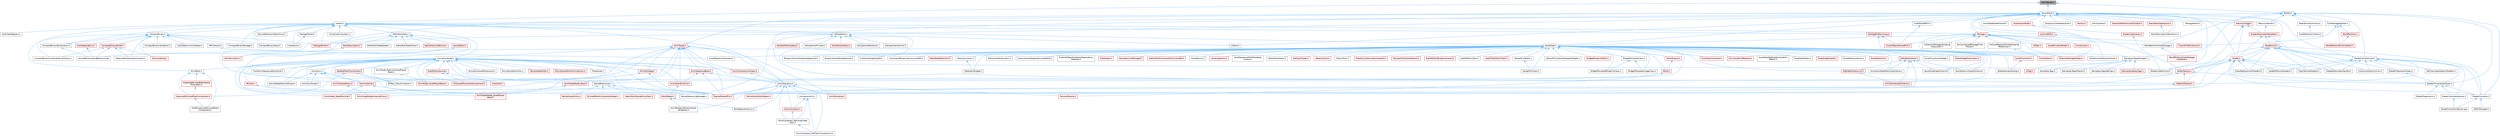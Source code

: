 digraph "HexToBytes.h"
{
 // INTERACTIVE_SVG=YES
 // LATEX_PDF_SIZE
  bgcolor="transparent";
  edge [fontname=Helvetica,fontsize=10,labelfontname=Helvetica,labelfontsize=10];
  node [fontname=Helvetica,fontsize=10,shape=box,height=0.2,width=0.4];
  Node1 [id="Node000001",label="HexToBytes.h",height=0.2,width=0.4,color="gray40", fillcolor="grey60", style="filled", fontcolor="black",tooltip=" "];
  Node1 -> Node2 [id="edge1_Node000001_Node000002",dir="back",color="steelblue1",style="solid",tooltip=" "];
  Node2 [id="Node000002",label="Blake3.h",height=0.2,width=0.4,color="grey40", fillcolor="white", style="filled",URL="$d2/db0/Blake3_8h.html",tooltip=" "];
  Node2 -> Node3 [id="edge2_Node000002_Node000003",dir="back",color="steelblue1",style="solid",tooltip=" "];
  Node3 [id="Node000003",label="CookPackageSplitter.h",height=0.2,width=0.4,color="grey40", fillcolor="white", style="filled",URL="$da/db3/CookPackageSplitter_8h.html",tooltip=" "];
  Node3 -> Node4 [id="edge3_Node000003_Node000004",dir="back",color="steelblue1",style="solid",tooltip=" "];
  Node4 [id="Node000004",label="CookOnTheFlyServer.h",height=0.2,width=0.4,color="red", fillcolor="#FFF0F0", style="filled",URL="$dc/dca/CookOnTheFlyServer_8h.html",tooltip=" "];
  Node3 -> Node6 [id="edge4_Node000003_Node000006",dir="back",color="steelblue1",style="solid",tooltip=" "];
  Node6 [id="Node000006",label="WorldPartition.h",height=0.2,width=0.4,color="red", fillcolor="#FFF0F0", style="filled",URL="$de/d1e/WorldPartition_8h.html",tooltip=" "];
  Node6 -> Node15 [id="edge5_Node000006_Node000015",dir="back",color="steelblue1",style="solid",tooltip=" "];
  Node15 [id="Node000015",label="WorldPartitionRuntimeHash.h",height=0.2,width=0.4,color="red", fillcolor="#FFF0F0", style="filled",URL="$d9/df1/WorldPartitionRuntimeHash_8h.html",tooltip=" "];
  Node3 -> Node15 [id="edge6_Node000003_Node000015",dir="back",color="steelblue1",style="solid",tooltip=" "];
  Node2 -> Node24 [id="edge7_Node000002_Node000024",dir="back",color="steelblue1",style="solid",tooltip=" "];
  Node24 [id="Node000024",label="GameplayTagsManager.h",height=0.2,width=0.4,color="grey40", fillcolor="white", style="filled",URL="$d5/dc9/GameplayTagsManager_8h.html",tooltip=" "];
  Node24 -> Node25 [id="edge8_Node000024_Node000025",dir="back",color="steelblue1",style="solid",tooltip=" "];
  Node25 [id="Node000025",label="GameplayTags.h",height=0.2,width=0.4,color="grey40", fillcolor="white", style="filled",URL="$d0/d9b/GameplayTags_8h.html",tooltip=" "];
  Node24 -> Node26 [id="edge9_Node000024_Node000026",dir="back",color="steelblue1",style="solid",tooltip=" "];
  Node26 [id="Node000026",label="GameplayTagsModule.h",height=0.2,width=0.4,color="grey40", fillcolor="white", style="filled",URL="$dc/d65/GameplayTagsModule_8h.html",tooltip=" "];
  Node24 -> Node27 [id="edge10_Node000024_Node000027",dir="back",color="steelblue1",style="solid",tooltip=" "];
  Node27 [id="Node000027",label="GameplayTagsSettings.h",height=0.2,width=0.4,color="grey40", fillcolor="white", style="filled",URL="$d0/dec/GameplayTagsSettings_8h.html",tooltip=" "];
  Node24 -> Node28 [id="edge11_Node000024_Node000028",dir="back",color="steelblue1",style="solid",tooltip=" "];
  Node28 [id="Node000028",label="NativeGameplayTags.h",height=0.2,width=0.4,color="red", fillcolor="#FFF0F0", style="filled",URL="$da/d7f/NativeGameplayTags_8h.html",tooltip=" "];
  Node24 -> Node92 [id="edge12_Node000024_Node000092",dir="back",color="steelblue1",style="solid",tooltip=" "];
  Node92 [id="Node000092",label="UITag.h",height=0.2,width=0.4,color="red", fillcolor="#FFF0F0", style="filled",URL="$d4/da5/UITag_8h.html",tooltip=" "];
  Node2 -> Node96 [id="edge13_Node000002_Node000096",dir="back",color="steelblue1",style="solid",tooltip=" "];
  Node96 [id="Node000096",label="IoHash.h",height=0.2,width=0.4,color="grey40", fillcolor="white", style="filled",URL="$d0/d97/IoHash_8h.html",tooltip=" "];
  Node96 -> Node97 [id="edge14_Node000096_Node000097",dir="back",color="steelblue1",style="solid",tooltip=" "];
  Node97 [id="Node000097",label="AnimBank.h",height=0.2,width=0.4,color="grey40", fillcolor="white", style="filled",URL="$d6/dc9/AnimBank_8h.html",tooltip=" "];
  Node97 -> Node98 [id="edge15_Node000097_Node000098",dir="back",color="steelblue1",style="solid",tooltip=" "];
  Node98 [id="Node000098",label="HLODInstancedSkinnedMesh\lComponent.h",height=0.2,width=0.4,color="grey40", fillcolor="white", style="filled",URL="$d5/d06/HLODInstancedSkinnedMeshComponent_8h.html",tooltip=" "];
  Node97 -> Node99 [id="edge16_Node000097_Node000099",dir="back",color="steelblue1",style="solid",tooltip=" "];
  Node99 [id="Node000099",label="InstancedSkinnedMeshComponent.h",height=0.2,width=0.4,color="red", fillcolor="#FFF0F0", style="filled",URL="$d7/da7/InstancedSkinnedMeshComponent_8h.html",tooltip=" "];
  Node99 -> Node98 [id="edge17_Node000099_Node000098",dir="back",color="steelblue1",style="solid",tooltip=" "];
  Node97 -> Node101 [id="edge18_Node000097_Node000101",dir="back",color="steelblue1",style="solid",tooltip=" "];
  Node101 [id="Node000101",label="InstancedSkinnedMeshScene\lProxyDesc.h",height=0.2,width=0.4,color="red", fillcolor="#FFF0F0", style="filled",URL="$d7/d6c/InstancedSkinnedMeshSceneProxyDesc_8h.html",tooltip=" "];
  Node101 -> Node99 [id="edge19_Node000101_Node000099",dir="back",color="steelblue1",style="solid",tooltip=" "];
  Node96 -> Node102 [id="edge20_Node000096_Node000102",dir="back",color="steelblue1",style="solid",tooltip=" "];
  Node102 [id="Node000102",label="AnimSequence.h",height=0.2,width=0.4,color="grey40", fillcolor="white", style="filled",URL="$d0/d8a/AnimSequence_8h.html",tooltip=" "];
  Node102 -> Node103 [id="edge21_Node000102_Node000103",dir="back",color="steelblue1",style="solid",tooltip=" "];
  Node103 [id="Node000103",label="AnimBlueprintPostCompile\lValidation.h",height=0.2,width=0.4,color="grey40", fillcolor="white", style="filled",URL="$de/d1b/AnimBlueprintPostCompileValidation_8h.html",tooltip=" "];
  Node102 -> Node104 [id="edge22_Node000102_Node000104",dir="back",color="steelblue1",style="solid",tooltip=" "];
  Node104 [id="Node000104",label="AnimCompress.h",height=0.2,width=0.4,color="red", fillcolor="#FFF0F0", style="filled",URL="$dd/d6d/AnimCompress_8h.html",tooltip=" "];
  Node104 -> Node108 [id="edge23_Node000104_Node000108",dir="back",color="steelblue1",style="solid",tooltip=" "];
  Node108 [id="Node000108",label="AnimCompress_RemoveLinear\lKeys.h",height=0.2,width=0.4,color="grey40", fillcolor="white", style="filled",URL="$d1/d0a/AnimCompress__RemoveLinearKeys_8h.html",tooltip=" "];
  Node108 -> Node109 [id="edge24_Node000108_Node000109",dir="back",color="steelblue1",style="solid",tooltip=" "];
  Node109 [id="Node000109",label="AnimCompress_PerTrackCompression.h",height=0.2,width=0.4,color="grey40", fillcolor="white", style="filled",URL="$d1/d22/AnimCompress__PerTrackCompression_8h.html",tooltip=" "];
  Node102 -> Node109 [id="edge25_Node000102_Node000109",dir="back",color="steelblue1",style="solid",tooltip=" "];
  Node102 -> Node108 [id="edge26_Node000102_Node000108",dir="back",color="steelblue1",style="solid",tooltip=" "];
  Node102 -> Node112 [id="edge27_Node000102_Node000112",dir="back",color="steelblue1",style="solid",tooltip=" "];
  Node112 [id="Node000112",label="AnimEncoding.h",height=0.2,width=0.4,color="red", fillcolor="#FFF0F0", style="filled",URL="$d9/dfd/AnimEncoding_8h.html",tooltip=" "];
  Node102 -> Node118 [id="edge28_Node000102_Node000118",dir="back",color="steelblue1",style="solid",tooltip=" "];
  Node118 [id="Node000118",label="AnimationUtils.h",height=0.2,width=0.4,color="grey40", fillcolor="white", style="filled",URL="$d6/db6/AnimationUtils_8h.html",tooltip=" "];
  Node118 -> Node104 [id="edge29_Node000118_Node000104",dir="back",color="steelblue1",style="solid",tooltip=" "];
  Node118 -> Node109 [id="edge30_Node000118_Node000109",dir="back",color="steelblue1",style="solid",tooltip=" "];
  Node118 -> Node108 [id="edge31_Node000118_Node000108",dir="back",color="steelblue1",style="solid",tooltip=" "];
  Node102 -> Node119 [id="edge32_Node000102_Node000119",dir="back",color="steelblue1",style="solid",tooltip=" "];
  Node119 [id="Node000119",label="BlendSpaceAnalysis.h",height=0.2,width=0.4,color="grey40", fillcolor="white", style="filled",URL="$d7/daf/BlendSpaceAnalysis_8h.html",tooltip=" "];
  Node102 -> Node120 [id="edge33_Node000102_Node000120",dir="back",color="steelblue1",style="solid",tooltip=" "];
  Node120 [id="Node000120",label="EngineSharedPCH.h",height=0.2,width=0.4,color="red", fillcolor="#FFF0F0", style="filled",URL="$dc/dbb/EngineSharedPCH_8h.html",tooltip=" "];
  Node102 -> Node122 [id="edge34_Node000102_Node000122",dir="back",color="steelblue1",style="solid",tooltip=" "];
  Node122 [id="Node000122",label="MovieSceneToolHelpers.h",height=0.2,width=0.4,color="red", fillcolor="#FFF0F0", style="filled",URL="$d4/d0e/MovieSceneToolHelpers_8h.html",tooltip=" "];
  Node102 -> Node127 [id="edge35_Node000102_Node000127",dir="back",color="steelblue1",style="solid",tooltip=" "];
  Node127 [id="Node000127",label="PersonaModule.h",height=0.2,width=0.4,color="red", fillcolor="#FFF0F0", style="filled",URL="$de/d74/PersonaModule_8h.html",tooltip=" "];
  Node96 -> Node129 [id="edge36_Node000096_Node000129",dir="back",color="steelblue1",style="solid",tooltip=" "];
  Node129 [id="Node000129",label="AnimationAsset.h",height=0.2,width=0.4,color="grey40", fillcolor="white", style="filled",URL="$d4/df8/AnimationAsset_8h.html",tooltip=" "];
  Node129 -> Node130 [id="edge37_Node000129_Node000130",dir="back",color="steelblue1",style="solid",tooltip=" "];
  Node130 [id="Node000130",label="ActiveStateMachineScope.h",height=0.2,width=0.4,color="grey40", fillcolor="white", style="filled",URL="$db/d6d/ActiveStateMachineScope_8h.html",tooltip=" "];
  Node129 -> Node97 [id="edge38_Node000129_Node000097",dir="back",color="steelblue1",style="solid",tooltip=" "];
  Node129 -> Node131 [id="edge39_Node000129_Node000131",dir="back",color="steelblue1",style="solid",tooltip=" "];
  Node131 [id="Node000131",label="AnimCompressionTypes.h",height=0.2,width=0.4,color="red", fillcolor="#FFF0F0", style="filled",URL="$d1/d3b/AnimCompressionTypes_8h.html",tooltip=" "];
  Node131 -> Node102 [id="edge40_Node000131_Node000102",dir="back",color="steelblue1",style="solid",tooltip=" "];
  Node129 -> Node138 [id="edge41_Node000129_Node000138",dir="back",color="steelblue1",style="solid",tooltip=" "];
  Node138 [id="Node000138",label="AnimGraphNode_AssetPlayer\lBase.h",height=0.2,width=0.4,color="red", fillcolor="#FFF0F0", style="filled",URL="$d1/d4f/AnimGraphNode__AssetPlayerBase_8h.html",tooltip=" "];
  Node129 -> Node150 [id="edge42_Node000129_Node000150",dir="back",color="steelblue1",style="solid",tooltip=" "];
  Node150 [id="Node000150",label="AnimGraphNode_Base.h",height=0.2,width=0.4,color="red", fillcolor="#FFF0F0", style="filled",URL="$d0/dfb/AnimGraphNode__Base_8h.html",tooltip=" "];
  Node150 -> Node138 [id="edge43_Node000150_Node000138",dir="back",color="steelblue1",style="solid",tooltip=" "];
  Node129 -> Node230 [id="edge44_Node000129_Node000230",dir="back",color="steelblue1",style="solid",tooltip=" "];
  Node230 [id="Node000230",label="AnimInstance.h",height=0.2,width=0.4,color="red", fillcolor="#FFF0F0", style="filled",URL="$df/da0/AnimInstance_8h.html",tooltip=" "];
  Node230 -> Node236 [id="edge45_Node000230_Node000236",dir="back",color="steelblue1",style="solid",tooltip=" "];
  Node236 [id="Node000236",label="AnimNode_StateMachine.h",height=0.2,width=0.4,color="red", fillcolor="#FFF0F0", style="filled",URL="$df/d8f/AnimNode__StateMachine_8h.html",tooltip=" "];
  Node230 -> Node120 [id="edge46_Node000230_Node000120",dir="back",color="steelblue1",style="solid",tooltip=" "];
  Node129 -> Node295 [id="edge47_Node000129_Node000295",dir="back",color="steelblue1",style="solid",tooltip=" "];
  Node295 [id="Node000295",label="AnimInstanceProxy.h",height=0.2,width=0.4,color="red", fillcolor="#FFF0F0", style="filled",URL="$d6/d6e/AnimInstanceProxy_8h.html",tooltip=" "];
  Node295 -> Node297 [id="edge48_Node000295_Node000297",dir="back",color="steelblue1",style="solid",tooltip=" "];
  Node297 [id="Node000297",label="AnimSingleNodeInstanceProxy.h",height=0.2,width=0.4,color="red", fillcolor="#FFF0F0", style="filled",URL="$dc/de5/AnimSingleNodeInstanceProxy_8h.html",tooltip=" "];
  Node129 -> Node298 [id="edge49_Node000129_Node000298",dir="back",color="steelblue1",style="solid",tooltip=" "];
  Node298 [id="Node000298",label="AnimMontage.h",height=0.2,width=0.4,color="red", fillcolor="#FFF0F0", style="filled",URL="$d2/da0/AnimMontage_8h.html",tooltip=" "];
  Node298 -> Node300 [id="edge50_Node000298_Node000300",dir="back",color="steelblue1",style="solid",tooltip=" "];
  Node300 [id="Node000300",label="CharacterMovementComponent.h",height=0.2,width=0.4,color="red", fillcolor="#FFF0F0", style="filled",URL="$d8/d84/CharacterMovementComponent_8h.html",tooltip=" "];
  Node298 -> Node120 [id="edge51_Node000298_Node000120",dir="back",color="steelblue1",style="solid",tooltip=" "];
  Node129 -> Node304 [id="edge52_Node000129_Node000304",dir="back",color="steelblue1",style="solid",tooltip=" "];
  Node304 [id="Node000304",label="AnimNode_AssetPlayerBase.h",height=0.2,width=0.4,color="red", fillcolor="#FFF0F0", style="filled",URL="$db/d4a/AnimNode__AssetPlayerBase_8h.html",tooltip=" "];
  Node129 -> Node306 [id="edge53_Node000129_Node000306",dir="back",color="steelblue1",style="solid",tooltip=" "];
  Node306 [id="Node000306",label="AnimNode_RelevantAssetPlayer\lBase.h",height=0.2,width=0.4,color="grey40", fillcolor="white", style="filled",URL="$d5/d02/AnimNode__RelevantAssetPlayerBase_8h.html",tooltip=" "];
  Node306 -> Node304 [id="edge54_Node000306_Node000304",dir="back",color="steelblue1",style="solid",tooltip=" "];
  Node129 -> Node236 [id="edge55_Node000129_Node000236",dir="back",color="steelblue1",style="solid",tooltip=" "];
  Node129 -> Node102 [id="edge56_Node000129_Node000102",dir="back",color="steelblue1",style="solid",tooltip=" "];
  Node129 -> Node307 [id="edge57_Node000129_Node000307",dir="back",color="steelblue1",style="solid",tooltip=" "];
  Node307 [id="Node000307",label="AnimSequenceBase.h",height=0.2,width=0.4,color="red", fillcolor="#FFF0F0", style="filled",URL="$db/d58/AnimSequenceBase_8h.html",tooltip=" "];
  Node307 -> Node102 [id="edge58_Node000307_Node000102",dir="back",color="steelblue1",style="solid",tooltip=" "];
  Node307 -> Node312 [id="edge59_Node000307_Node000312",dir="back",color="steelblue1",style="solid",tooltip=" "];
  Node312 [id="Node000312",label="AnimationRuntime.h",height=0.2,width=0.4,color="red", fillcolor="#FFF0F0", style="filled",URL="$da/d93/AnimationRuntime_8h.html",tooltip=" "];
  Node312 -> Node320 [id="edge60_Node000312_Node000320",dir="back",color="steelblue1",style="solid",tooltip=" "];
  Node320 [id="Node000320",label="BlendSpace.h",height=0.2,width=0.4,color="red", fillcolor="#FFF0F0", style="filled",URL="$d7/d9b/BlendSpace_8h.html",tooltip=" "];
  Node320 -> Node103 [id="edge61_Node000320_Node000103",dir="back",color="steelblue1",style="solid",tooltip=" "];
  Node320 -> Node119 [id="edge62_Node000320_Node000119",dir="back",color="steelblue1",style="solid",tooltip=" "];
  Node307 -> Node120 [id="edge63_Node000307_Node000120",dir="back",color="steelblue1",style="solid",tooltip=" "];
  Node129 -> Node297 [id="edge64_Node000129_Node000297",dir="back",color="steelblue1",style="solid",tooltip=" "];
  Node129 -> Node334 [id="edge65_Node000129_Node000334",dir="back",color="steelblue1",style="solid",tooltip=" "];
  Node334 [id="Node000334",label="AnimSync.h",height=0.2,width=0.4,color="grey40", fillcolor="white", style="filled",URL="$db/d18/AnimSync_8h.html",tooltip=" "];
  Node334 -> Node130 [id="edge66_Node000334_Node000130",dir="back",color="steelblue1",style="solid",tooltip=" "];
  Node334 -> Node230 [id="edge67_Node000334_Node000230",dir="back",color="steelblue1",style="solid",tooltip=" "];
  Node334 -> Node295 [id="edge68_Node000334_Node000295",dir="back",color="steelblue1",style="solid",tooltip=" "];
  Node334 -> Node304 [id="edge69_Node000334_Node000304",dir="back",color="steelblue1",style="solid",tooltip=" "];
  Node334 -> Node335 [id="edge70_Node000334_Node000335",dir="back",color="steelblue1",style="solid",tooltip=" "];
  Node335 [id="Node000335",label="AnimSyncScope.h",height=0.2,width=0.4,color="grey40", fillcolor="white", style="filled",URL="$dc/d23/AnimSyncScope_8h.html",tooltip=" "];
  Node129 -> Node335 [id="edge71_Node000129_Node000335",dir="back",color="steelblue1",style="solid",tooltip=" "];
  Node129 -> Node336 [id="edge72_Node000129_Node000336",dir="back",color="steelblue1",style="solid",tooltip=" "];
  Node336 [id="Node000336",label="AnimationAssetExtensions.h",height=0.2,width=0.4,color="grey40", fillcolor="white", style="filled",URL="$d4/d37/AnimationAssetExtensions_8h.html",tooltip=" "];
  Node129 -> Node337 [id="edge73_Node000129_Node000337",dir="back",color="steelblue1",style="solid",tooltip=" "];
  Node337 [id="Node000337",label="AnimationEditorUtils.h",height=0.2,width=0.4,color="grey40", fillcolor="white", style="filled",URL="$df/d23/AnimationEditorUtils_8h.html",tooltip=" "];
  Node129 -> Node312 [id="edge74_Node000129_Node000312",dir="back",color="steelblue1",style="solid",tooltip=" "];
  Node129 -> Node338 [id="edge75_Node000129_Node000338",dir="back",color="steelblue1",style="solid",tooltip=" "];
  Node338 [id="Node000338",label="AttributeIdentifier.h",height=0.2,width=0.4,color="red", fillcolor="#FFF0F0", style="filled",URL="$df/daa/AttributeIdentifier_8h.html",tooltip=" "];
  Node129 -> Node348 [id="edge76_Node000129_Node000348",dir="back",color="steelblue1",style="solid",tooltip=" "];
  Node348 [id="Node000348",label="BTTask_PlayAnimation.h",height=0.2,width=0.4,color="grey40", fillcolor="white", style="filled",URL="$db/d8d/BTTask__PlayAnimation_8h.html",tooltip=" "];
  Node129 -> Node320 [id="edge77_Node000129_Node000320",dir="back",color="steelblue1",style="solid",tooltip=" "];
  Node129 -> Node349 [id="edge78_Node000129_Node000349",dir="back",color="steelblue1",style="solid",tooltip=" "];
  Node349 [id="Node000349",label="Character.h",height=0.2,width=0.4,color="red", fillcolor="#FFF0F0", style="filled",URL="$db/dc7/Character_8h.html",tooltip=" "];
  Node129 -> Node300 [id="edge79_Node000129_Node000300",dir="back",color="steelblue1",style="solid",tooltip=" "];
  Node129 -> Node120 [id="edge80_Node000129_Node000120",dir="back",color="steelblue1",style="solid",tooltip=" "];
  Node129 -> Node352 [id="edge81_Node000129_Node000352",dir="back",color="steelblue1",style="solid",tooltip=" "];
  Node352 [id="Node000352",label="MovieSceneStitchAnimSection.h",height=0.2,width=0.4,color="red", fillcolor="#FFF0F0", style="filled",URL="$de/d74/MovieSceneStitchAnimSection_8h.html",tooltip=" "];
  Node129 -> Node346 [id="edge82_Node000129_Node000346",dir="back",color="steelblue1",style="solid",tooltip=" "];
  Node346 [id="Node000346",label="PoseAsset.h",height=0.2,width=0.4,color="grey40", fillcolor="white", style="filled",URL="$d9/dba/PoseAsset_8h.html",tooltip=" "];
  Node129 -> Node355 [id="edge83_Node000129_Node000355",dir="back",color="steelblue1",style="solid",tooltip=" "];
  Node355 [id="Node000355",label="PushAnimSequenceKeyframe.h",height=0.2,width=0.4,color="grey40", fillcolor="white", style="filled",URL="$d9/d18/PushAnimSequenceKeyframe_8h.html",tooltip=" "];
  Node129 -> Node356 [id="edge84_Node000129_Node000356",dir="back",color="steelblue1",style="solid",tooltip=" "];
  Node356 [id="Node000356",label="RootMotionSource.h",height=0.2,width=0.4,color="red", fillcolor="#FFF0F0", style="filled",URL="$d2/dd0/RootMotionSource_8h.html",tooltip=" "];
  Node356 -> Node349 [id="edge85_Node000356_Node000349",dir="back",color="steelblue1",style="solid",tooltip=" "];
  Node356 -> Node300 [id="edge86_Node000356_Node000300",dir="back",color="steelblue1",style="solid",tooltip=" "];
  Node129 -> Node358 [id="edge87_Node000129_Node000358",dir="back",color="steelblue1",style="solid",tooltip=" "];
  Node358 [id="Node000358",label="SkeletalMeshComponent.h",height=0.2,width=0.4,color="red", fillcolor="#FFF0F0", style="filled",URL="$d8/db5/SkeletalMeshComponent_8h.html",tooltip=" "];
  Node358 -> Node348 [id="edge88_Node000358_Node000348",dir="back",color="steelblue1",style="solid",tooltip=" "];
  Node358 -> Node120 [id="edge89_Node000358_Node000120",dir="back",color="steelblue1",style="solid",tooltip=" "];
  Node358 -> Node99 [id="edge90_Node000358_Node000099",dir="back",color="steelblue1",style="solid",tooltip=" "];
  Node96 -> Node378 [id="edge91_Node000096_Node000378",dir="back",color="steelblue1",style="solid",tooltip=" "];
  Node378 [id="Node000378",label="AssetData.h",height=0.2,width=0.4,color="grey40", fillcolor="white", style="filled",URL="$d9/d19/AssetData_8h.html",tooltip=" "];
  Node378 -> Node379 [id="edge92_Node000378_Node000379",dir="back",color="steelblue1",style="solid",tooltip=" "];
  Node379 [id="Node000379",label="ActorDescContainer.h",height=0.2,width=0.4,color="red", fillcolor="#FFF0F0", style="filled",URL="$de/df0/ActorDescContainer_8h.html",tooltip=" "];
  Node378 -> Node385 [id="edge93_Node000378_Node000385",dir="back",color="steelblue1",style="solid",tooltip=" "];
  Node385 [id="Node000385",label="AnimAssetFindReplace.h",height=0.2,width=0.4,color="red", fillcolor="#FFF0F0", style="filled",URL="$d2/d3f/AnimAssetFindReplace_8h.html",tooltip=" "];
  Node378 -> Node389 [id="edge94_Node000378_Node000389",dir="back",color="steelblue1",style="solid",tooltip=" "];
  Node389 [id="Node000389",label="AnimationGraphSchema.h",height=0.2,width=0.4,color="red", fillcolor="#FFF0F0", style="filled",URL="$dc/d75/AnimationGraphSchema_8h.html",tooltip=" "];
  Node378 -> Node392 [id="edge95_Node000378_Node000392",dir="back",color="steelblue1",style="solid",tooltip=" "];
  Node392 [id="Node000392",label="AnimationStateMachineSchema.h",height=0.2,width=0.4,color="grey40", fillcolor="white", style="filled",URL="$d7/d8c/AnimationStateMachineSchema_8h.html",tooltip=" "];
  Node378 -> Node393 [id="edge96_Node000378_Node000393",dir="back",color="steelblue1",style="solid",tooltip=" "];
  Node393 [id="Node000393",label="AssetDataTagMapSerialization\lDetails.h",height=0.2,width=0.4,color="grey40", fillcolor="white", style="filled",URL="$d5/d67/AssetDataTagMapSerializationDetails_8h.html",tooltip=" "];
  Node378 -> Node394 [id="edge97_Node000378_Node000394",dir="back",color="steelblue1",style="solid",tooltip=" "];
  Node394 [id="Node000394",label="AssetDataToken.h",height=0.2,width=0.4,color="grey40", fillcolor="white", style="filled",URL="$d2/da5/AssetDataToken_8h.html",tooltip=" "];
  Node378 -> Node395 [id="edge98_Node000378_Node000395",dir="back",color="steelblue1",style="solid",tooltip=" "];
  Node395 [id="Node000395",label="AssetDragDropOp.h",height=0.2,width=0.4,color="red", fillcolor="#FFF0F0", style="filled",URL="$df/dda/AssetDragDropOp_8h.html",tooltip=" "];
  Node378 -> Node397 [id="edge99_Node000378_Node000397",dir="back",color="steelblue1",style="solid",tooltip=" "];
  Node397 [id="Node000397",label="AssetReferenceFixer.h",height=0.2,width=0.4,color="grey40", fillcolor="white", style="filled",URL="$dd/da4/AssetReferenceFixer_8h.html",tooltip=" "];
  Node378 -> Node398 [id="edge100_Node000378_Node000398",dir="back",color="steelblue1",style="solid",tooltip=" "];
  Node398 [id="Node000398",label="AssetRegistryGenerator.h",height=0.2,width=0.4,color="grey40", fillcolor="white", style="filled",URL="$df/dd1/AssetRegistryGenerator_8h.html",tooltip=" "];
  Node378 -> Node399 [id="edge101_Node000378_Node000399",dir="back",color="steelblue1",style="solid",tooltip=" "];
  Node399 [id="Node000399",label="AssetSelection.h",height=0.2,width=0.4,color="red", fillcolor="#FFF0F0", style="filled",URL="$d2/d2c/AssetSelection_8h.html",tooltip=" "];
  Node378 -> Node406 [id="edge102_Node000378_Node000406",dir="back",color="steelblue1",style="solid",tooltip=" "];
  Node406 [id="Node000406",label="AssetSourceFilenameCache.h",height=0.2,width=0.4,color="grey40", fillcolor="white", style="filled",URL="$dd/d16/AssetSourceFilenameCache_8h.html",tooltip=" "];
  Node378 -> Node407 [id="edge103_Node000378_Node000407",dir="back",color="steelblue1",style="solid",tooltip=" "];
  Node407 [id="Node000407",label="AssetThumbnail.h",height=0.2,width=0.4,color="red", fillcolor="#FFF0F0", style="filled",URL="$d7/d61/AssetThumbnail_8h.html",tooltip=" "];
  Node407 -> Node416 [id="edge104_Node000407_Node000416",dir="back",color="steelblue1",style="solid",tooltip=" "];
  Node416 [id="Node000416",label="SDeleteAssetsDialog.h",height=0.2,width=0.4,color="grey40", fillcolor="white", style="filled",URL="$d7/d0d/SDeleteAssetsDialog_8h.html",tooltip=" "];
  Node378 -> Node417 [id="edge105_Node000378_Node000417",dir="back",color="steelblue1",style="solid",tooltip=" "];
  Node417 [id="Node000417",label="AssetThumbnailWidget.h",height=0.2,width=0.4,color="grey40", fillcolor="white", style="filled",URL="$d8/d2a/AssetThumbnailWidget_8h.html",tooltip=" "];
  Node378 -> Node418 [id="edge106_Node000378_Node000418",dir="back",color="steelblue1",style="solid",tooltip=" "];
  Node418 [id="Node000418",label="AudioWidgetSubsystem.h",height=0.2,width=0.4,color="red", fillcolor="#FFF0F0", style="filled",URL="$de/d1b/AudioWidgetSubsystem_8h.html",tooltip=" "];
  Node378 -> Node420 [id="edge107_Node000378_Node000420",dir="back",color="steelblue1",style="solid",tooltip=" "];
  Node420 [id="Node000420",label="BlueprintActionDatabaseRegistrar.h",height=0.2,width=0.4,color="grey40", fillcolor="white", style="filled",URL="$d5/d5d/BlueprintActionDatabaseRegistrar_8h.html",tooltip=" "];
  Node378 -> Node421 [id="edge108_Node000378_Node000421",dir="back",color="steelblue1",style="solid",tooltip=" "];
  Node421 [id="Node000421",label="BlueprintAssetNodeSpawner.h",height=0.2,width=0.4,color="grey40", fillcolor="white", style="filled",URL="$d2/d56/BlueprintAssetNodeSpawner_8h.html",tooltip=" "];
  Node378 -> Node422 [id="edge109_Node000378_Node000422",dir="back",color="steelblue1",style="solid",tooltip=" "];
  Node422 [id="Node000422",label="CollectionDragDropOp.h",height=0.2,width=0.4,color="grey40", fillcolor="white", style="filled",URL="$d6/d23/CollectionDragDropOp_8h.html",tooltip=" "];
  Node378 -> Node423 [id="edge110_Node000378_Node000423",dir="back",color="steelblue1",style="solid",tooltip=" "];
  Node423 [id="Node000423",label="CompileAllBlueprintsCommandlet.h",height=0.2,width=0.4,color="grey40", fillcolor="white", style="filled",URL="$d4/d7d/CompileAllBlueprintsCommandlet_8h.html",tooltip=" "];
  Node378 -> Node424 [id="edge111_Node000378_Node000424",dir="back",color="steelblue1",style="solid",tooltip=" "];
  Node424 [id="Node000424",label="DataTableEditorUtils.h",height=0.2,width=0.4,color="red", fillcolor="#FFF0F0", style="filled",URL="$d6/d6f/DataTableEditorUtils_8h.html",tooltip=" "];
  Node378 -> Node426 [id="edge112_Node000378_Node000426",dir="back",color="steelblue1",style="solid",tooltip=" "];
  Node426 [id="Node000426",label="EdGraphSchema.h",height=0.2,width=0.4,color="red", fillcolor="#FFF0F0", style="filled",URL="$d2/dce/EdGraphSchema_8h.html",tooltip=" "];
  Node426 -> Node389 [id="edge113_Node000426_Node000389",dir="back",color="steelblue1",style="solid",tooltip=" "];
  Node426 -> Node392 [id="edge114_Node000426_Node000392",dir="back",color="steelblue1",style="solid",tooltip=" "];
  Node426 -> Node579 [id="edge115_Node000426_Node000579",dir="back",color="steelblue1",style="solid",tooltip=" "];
  Node579 [id="Node000579",label="EdGraphSchema_K2.h",height=0.2,width=0.4,color="red", fillcolor="#FFF0F0", style="filled",URL="$d0/dcf/EdGraphSchema__K2_8h.html",tooltip=" "];
  Node579 -> Node389 [id="edge116_Node000579_Node000389",dir="back",color="steelblue1",style="solid",tooltip=" "];
  Node426 -> Node120 [id="edge117_Node000426_Node000120",dir="back",color="steelblue1",style="solid",tooltip=" "];
  Node426 -> Node741 [id="edge118_Node000426_Node000741",dir="back",color="steelblue1",style="solid",tooltip=" "];
  Node741 [id="Node000741",label="SoundCueGraphSchema.h",height=0.2,width=0.4,color="grey40", fillcolor="white", style="filled",URL="$d7/d4a/SoundCueGraphSchema_8h.html",tooltip=" "];
  Node426 -> Node453 [id="edge119_Node000426_Node000453",dir="back",color="steelblue1",style="solid",tooltip=" "];
  Node453 [id="Node000453",label="SoundSubmixGraphSchema.h",height=0.2,width=0.4,color="grey40", fillcolor="white", style="filled",URL="$dc/ddf/SoundSubmixGraphSchema_8h.html",tooltip=" "];
  Node378 -> Node579 [id="edge120_Node000378_Node000579",dir="back",color="steelblue1",style="solid",tooltip=" "];
  Node378 -> Node742 [id="edge121_Node000378_Node000742",dir="back",color="steelblue1",style="solid",tooltip=" "];
  Node742 [id="Node000742",label="Editor.h",height=0.2,width=0.4,color="red", fillcolor="#FFF0F0", style="filled",URL="$de/d6e/Editor_8h.html",tooltip=" "];
  Node742 -> Node150 [id="edge122_Node000742_Node000150",dir="back",color="steelblue1",style="solid",tooltip=" "];
  Node742 -> Node127 [id="edge123_Node000742_Node000127",dir="back",color="steelblue1",style="solid",tooltip=" "];
  Node378 -> Node833 [id="edge124_Node000378_Node000833",dir="back",color="steelblue1",style="solid",tooltip=" "];
  Node833 [id="Node000833",label="EditorAnimUtils.h",height=0.2,width=0.4,color="grey40", fillcolor="white", style="filled",URL="$d1/dd4/EditorAnimUtils_8h.html",tooltip=" "];
  Node833 -> Node776 [id="edge125_Node000833_Node000776",dir="back",color="steelblue1",style="solid",tooltip=" "];
  Node776 [id="Node000776",label="SSkeletonWidget.h",height=0.2,width=0.4,color="grey40", fillcolor="white", style="filled",URL="$dd/da7/SSkeletonWidget_8h.html",tooltip=" "];
  Node378 -> Node834 [id="edge126_Node000378_Node000834",dir="back",color="steelblue1",style="solid",tooltip=" "];
  Node834 [id="Node000834",label="EditorAssetSubsystem.h",height=0.2,width=0.4,color="grey40", fillcolor="white", style="filled",URL="$df/d69/EditorAssetSubsystem_8h.html",tooltip=" "];
  Node378 -> Node835 [id="edge127_Node000378_Node000835",dir="back",color="steelblue1",style="solid",tooltip=" "];
  Node835 [id="Node000835",label="EditorEngine.h",height=0.2,width=0.4,color="red", fillcolor="#FFF0F0", style="filled",URL="$da/d0c/EditorEngine_8h.html",tooltip=" "];
  Node835 -> Node742 [id="edge128_Node000835_Node000742",dir="back",color="steelblue1",style="solid",tooltip=" "];
  Node378 -> Node120 [id="edge129_Node000378_Node000120",dir="back",color="steelblue1",style="solid",tooltip=" "];
  Node378 -> Node838 [id="edge130_Node000378_Node000838",dir="back",color="steelblue1",style="solid",tooltip=" "];
  Node838 [id="Node000838",label="ExternalAssetDependencyGatherer.h",height=0.2,width=0.4,color="grey40", fillcolor="white", style="filled",URL="$da/dbe/ExternalAssetDependencyGatherer_8h.html",tooltip=" "];
  Node378 -> Node839 [id="edge131_Node000378_Node000839",dir="back",color="steelblue1",style="solid",tooltip=" "];
  Node839 [id="Node000839",label="ExternalObjectAndActorDependency\lGatherer.h",height=0.2,width=0.4,color="grey40", fillcolor="white", style="filled",URL="$d3/d4e/ExternalObjectAndActorDependencyGatherer_8h.html",tooltip=" "];
  Node378 -> Node840 [id="edge132_Node000378_Node000840",dir="back",color="steelblue1",style="solid",tooltip=" "];
  Node840 [id="Node000840",label="ExternalPackageHelper.h",height=0.2,width=0.4,color="red", fillcolor="#FFF0F0", style="filled",URL="$d3/d2f/ExternalPackageHelper_8h.html",tooltip=" "];
  Node378 -> Node842 [id="edge133_Node000378_Node000842",dir="back",color="steelblue1",style="solid",tooltip=" "];
  Node842 [id="Node000842",label="FileHelpers.h",height=0.2,width=0.4,color="red", fillcolor="#FFF0F0", style="filled",URL="$d9/d82/FileHelpers_8h.html",tooltip=" "];
  Node378 -> Node844 [id="edge134_Node000378_Node000844",dir="back",color="steelblue1",style="solid",tooltip=" "];
  Node844 [id="Node000844",label="GameplayCueManager.h",height=0.2,width=0.4,color="red", fillcolor="#FFF0F0", style="filled",URL="$d7/d4e/GameplayCueManager_8h.html",tooltip=" "];
  Node378 -> Node24 [id="edge135_Node000378_Node000024",dir="back",color="steelblue1",style="solid",tooltip=" "];
  Node378 -> Node847 [id="edge136_Node000378_Node000847",dir="back",color="steelblue1",style="solid",tooltip=" "];
  Node847 [id="Node000847",label="GatherTextFromAssetsCommandlet.h",height=0.2,width=0.4,color="red", fillcolor="#FFF0F0", style="filled",URL="$df/da5/GatherTextFromAssetsCommandlet_8h.html",tooltip=" "];
  Node378 -> Node848 [id="edge137_Node000378_Node000848",dir="back",color="steelblue1",style="solid",tooltip=" "];
  Node848 [id="Node000848",label="IAssetFamily.h",height=0.2,width=0.4,color="grey40", fillcolor="white", style="filled",URL="$d5/d12/IAssetFamily_8h.html",tooltip=" "];
  Node378 -> Node849 [id="edge138_Node000378_Node000849",dir="back",color="steelblue1",style="solid",tooltip=" "];
  Node849 [id="Node000849",label="LandscapeUtils.h",height=0.2,width=0.4,color="red", fillcolor="#FFF0F0", style="filled",URL="$d0/dc0/LandscapeUtils_8h.html",tooltip=" "];
  Node378 -> Node860 [id="edge139_Node000378_Node000860",dir="back",color="steelblue1",style="solid",tooltip=" "];
  Node860 [id="Node000860",label="LevelSequenceShotMetaData\lLibrary.h",height=0.2,width=0.4,color="grey40", fillcolor="white", style="filled",URL="$d2/d37/LevelSequenceShotMetaDataLibrary_8h.html",tooltip=" "];
  Node378 -> Node861 [id="edge140_Node000378_Node000861",dir="back",color="steelblue1",style="solid",tooltip=" "];
  Node861 [id="Node000861",label="MediaTrackEditor.h",height=0.2,width=0.4,color="grey40", fillcolor="white", style="filled",URL="$d0/d41/MediaTrackEditor_8h.html",tooltip=" "];
  Node378 -> Node862 [id="edge141_Node000378_Node000862",dir="back",color="steelblue1",style="solid",tooltip=" "];
  Node862 [id="Node000862",label="NoExportTypes.h",height=0.2,width=0.4,color="red", fillcolor="#FFF0F0", style="filled",URL="$d3/d21/NoExportTypes_8h.html",tooltip=" "];
  Node378 -> Node967 [id="edge142_Node000378_Node000967",dir="back",color="steelblue1",style="solid",tooltip=" "];
  Node967 [id="Node000967",label="ObjectLibrary.h",height=0.2,width=0.4,color="red", fillcolor="#FFF0F0", style="filled",URL="$d8/de1/ObjectLibrary_8h.html",tooltip=" "];
  Node378 -> Node968 [id="edge143_Node000378_Node000968",dir="back",color="steelblue1",style="solid",tooltip=" "];
  Node968 [id="Node000968",label="ObjectTools.h",height=0.2,width=0.4,color="grey40", fillcolor="white", style="filled",URL="$d3/d71/ObjectTools_8h.html",tooltip=" "];
  Node378 -> Node969 [id="edge144_Node000378_Node000969",dir="back",color="steelblue1",style="solid",tooltip=" "];
  Node969 [id="Node000969",label="PropertyCustomizationHelpers.h",height=0.2,width=0.4,color="red", fillcolor="#FFF0F0", style="filled",URL="$d7/dd0/PropertyCustomizationHelpers_8h.html",tooltip=" "];
  Node378 -> Node971 [id="edge145_Node000378_Node000971",dir="back",color="steelblue1",style="solid",tooltip=" "];
  Node971 [id="Node000971",label="ReimportFbxSceneFactory.h",height=0.2,width=0.4,color="red", fillcolor="#FFF0F0", style="filled",URL="$dc/d5f/ReimportFbxSceneFactory_8h.html",tooltip=" "];
  Node378 -> Node596 [id="edge146_Node000378_Node000596",dir="back",color="steelblue1",style="solid",tooltip=" "];
  Node596 [id="Node000596",label="RigVMEditorBlueprintLibrary.h",height=0.2,width=0.4,color="red", fillcolor="#FFF0F0", style="filled",URL="$d9/d31/RigVMEditorBlueprintLibrary_8h.html",tooltip=" "];
  Node378 -> Node972 [id="edge147_Node000378_Node000972",dir="back",color="steelblue1",style="solid",tooltip=" "];
  Node972 [id="Node000972",label="RigVMEditorTools.h",height=0.2,width=0.4,color="grey40", fillcolor="white", style="filled",URL="$d5/ddd/RigVMEditorTools_8h.html",tooltip=" "];
  Node378 -> Node609 [id="edge148_Node000378_Node000609",dir="back",color="steelblue1",style="solid",tooltip=" "];
  Node609 [id="Node000609",label="RigVMTreeToolkitTask.h",height=0.2,width=0.4,color="red", fillcolor="#FFF0F0", style="filled",URL="$d1/dd5/RigVMTreeToolkitTask_8h.html",tooltip=" "];
  Node378 -> Node416 [id="edge149_Node000378_Node000416",dir="back",color="steelblue1",style="solid",tooltip=" "];
  Node378 -> Node557 [id="edge150_Node000378_Node000557",dir="back",color="steelblue1",style="solid",tooltip=" "];
  Node557 [id="Node000557",label="SGraphPinClass.h",height=0.2,width=0.4,color="grey40", fillcolor="white", style="filled",URL="$df/d8d/SGraphPinClass_8h.html",tooltip=" "];
  Node378 -> Node556 [id="edge151_Node000378_Node000556",dir="back",color="steelblue1",style="solid",tooltip=" "];
  Node556 [id="Node000556",label="SGraphPinObject.h",height=0.2,width=0.4,color="grey40", fillcolor="white", style="filled",URL="$da/dd6/SGraphPinObject_8h.html",tooltip=" "];
  Node556 -> Node557 [id="edge152_Node000556_Node000557",dir="back",color="steelblue1",style="solid",tooltip=" "];
  Node378 -> Node776 [id="edge153_Node000378_Node000776",dir="back",color="steelblue1",style="solid",tooltip=" "];
  Node378 -> Node741 [id="edge154_Node000378_Node000741",dir="back",color="steelblue1",style="solid",tooltip=" "];
  Node378 -> Node453 [id="edge155_Node000378_Node000453",dir="back",color="steelblue1",style="solid",tooltip=" "];
  Node378 -> Node973 [id="edge156_Node000378_Node000973",dir="back",color="steelblue1",style="solid",tooltip=" "];
  Node973 [id="Node000973",label="SoundWaveLoadingBehavior.cpp",height=0.2,width=0.4,color="grey40", fillcolor="white", style="filled",URL="$d7/d95/SoundWaveLoadingBehavior_8cpp.html",tooltip=" "];
  Node378 -> Node974 [id="edge157_Node000378_Node000974",dir="back",color="steelblue1",style="solid",tooltip=" "];
  Node974 [id="Node000974",label="VPAssetThumbnailWrapperWidget.h",height=0.2,width=0.4,color="grey40", fillcolor="white", style="filled",URL="$d8/da8/VPAssetThumbnailWrapperWidget_8h.html",tooltip=" "];
  Node378 -> Node440 [id="edge158_Node000378_Node000440",dir="back",color="steelblue1",style="solid",tooltip=" "];
  Node440 [id="Node000440",label="WidgetBlueprintEditor.h",height=0.2,width=0.4,color="red", fillcolor="#FFF0F0", style="filled",URL="$d6/d04/WidgetBlueprintEditor_8h.html",tooltip=" "];
  Node378 -> Node975 [id="edge159_Node000378_Node000975",dir="back",color="steelblue1",style="solid",tooltip=" "];
  Node975 [id="Node000975",label="WidgetTemplateBlueprintClass.h",height=0.2,width=0.4,color="grey40", fillcolor="white", style="filled",URL="$d4/d8e/WidgetTemplateBlueprintClass_8h.html",tooltip=" "];
  Node378 -> Node976 [id="edge160_Node000378_Node000976",dir="back",color="steelblue1",style="solid",tooltip=" "];
  Node976 [id="Node000976",label="WidgetTemplateClass.h",height=0.2,width=0.4,color="grey40", fillcolor="white", style="filled",URL="$df/da5/WidgetTemplateClass_8h.html",tooltip=" "];
  Node976 -> Node975 [id="edge161_Node000976_Node000975",dir="back",color="steelblue1",style="solid",tooltip=" "];
  Node976 -> Node977 [id="edge162_Node000976_Node000977",dir="back",color="steelblue1",style="solid",tooltip=" "];
  Node977 [id="Node000977",label="WidgetTemplateImageClass.h",height=0.2,width=0.4,color="grey40", fillcolor="white", style="filled",URL="$d1/d00/WidgetTemplateImageClass_8h.html",tooltip=" "];
  Node378 -> Node977 [id="edge163_Node000378_Node000977",dir="back",color="steelblue1",style="solid",tooltip=" "];
  Node96 -> Node978 [id="edge164_Node000096_Node000978",dir="back",color="steelblue1",style="solid",tooltip=" "];
  Node978 [id="Node000978",label="BulkDataRegistry.h",height=0.2,width=0.4,color="grey40", fillcolor="white", style="filled",URL="$da/db4/BulkDataRegistry_8h.html",tooltip=" "];
  Node96 -> Node979 [id="edge165_Node000096_Node000979",dir="back",color="steelblue1",style="solid",tooltip=" "];
  Node979 [id="Node000979",label="CompactBinary.h",height=0.2,width=0.4,color="grey40", fillcolor="white", style="filled",URL="$da/d73/CompactBinary_8h.html",tooltip=" "];
  Node979 -> Node980 [id="edge166_Node000979_Node000980",dir="back",color="steelblue1",style="solid",tooltip=" "];
  Node980 [id="Node000980",label="CompactBinaryContainerSerialization.h",height=0.2,width=0.4,color="grey40", fillcolor="white", style="filled",URL="$d2/df2/CompactBinaryContainerSerialization_8h.html",tooltip=" "];
  Node979 -> Node981 [id="edge167_Node000979_Node000981",dir="back",color="steelblue1",style="solid",tooltip=" "];
  Node981 [id="Node000981",label="CompactBinaryPackage.h",height=0.2,width=0.4,color="grey40", fillcolor="white", style="filled",URL="$de/d7e/CompactBinaryPackage_8h.html",tooltip=" "];
  Node979 -> Node982 [id="edge168_Node000979_Node000982",dir="back",color="steelblue1",style="solid",tooltip=" "];
  Node982 [id="Node000982",label="CompactBinarySerialization.h",height=0.2,width=0.4,color="grey40", fillcolor="white", style="filled",URL="$d5/da9/CompactBinarySerialization_8h.html",tooltip=" "];
  Node982 -> Node973 [id="edge169_Node000982_Node000973",dir="back",color="steelblue1",style="solid",tooltip=" "];
  Node979 -> Node983 [id="edge170_Node000979_Node000983",dir="back",color="steelblue1",style="solid",tooltip=" "];
  Node983 [id="Node000983",label="CompactBinaryValidation.h",height=0.2,width=0.4,color="grey40", fillcolor="white", style="filled",URL="$d8/d9c/CompactBinaryValidation_8h.html",tooltip=" "];
  Node979 -> Node984 [id="edge171_Node000979_Node000984",dir="back",color="steelblue1",style="solid",tooltip=" "];
  Node984 [id="Node000984",label="CompactBinaryValue.h",height=0.2,width=0.4,color="grey40", fillcolor="white", style="filled",URL="$d8/d11/CompactBinaryValue_8h.html",tooltip=" "];
  Node979 -> Node985 [id="edge172_Node000979_Node000985",dir="back",color="steelblue1",style="solid",tooltip=" "];
  Node985 [id="Node000985",label="CompactBinaryWriter.h",height=0.2,width=0.4,color="red", fillcolor="#FFF0F0", style="filled",URL="$d1/d47/CompactBinaryWriter_8h.html",tooltip=" "];
  Node985 -> Node980 [id="edge173_Node000985_Node000980",dir="back",color="steelblue1",style="solid",tooltip=" "];
  Node985 -> Node986 [id="edge174_Node000985_Node000986",dir="back",color="steelblue1",style="solid",tooltip=" "];
  Node986 [id="Node000986",label="MaterialKeyGeneratorContext.h",height=0.2,width=0.4,color="grey40", fillcolor="white", style="filled",URL="$d5/d37/MaterialKeyGeneratorContext_8h.html",tooltip=" "];
  Node985 -> Node973 [id="edge175_Node000985_Node000973",dir="back",color="steelblue1",style="solid",tooltip=" "];
  Node985 -> Node987 [id="edge176_Node000985_Node000987",dir="back",color="steelblue1",style="solid",tooltip=" "];
  Node987 [id="Node000987",label="StructuredLog.h",height=0.2,width=0.4,color="red", fillcolor="#FFF0F0", style="filled",URL="$da/d8b/StructuredLog_8h.html",tooltip=" "];
  Node979 -> Node1271 [id="edge177_Node000979_Node001271",dir="back",color="steelblue1",style="solid",tooltip=" "];
  Node1271 [id="Node001271",label="CookDependency.h",height=0.2,width=0.4,color="red", fillcolor="#FFF0F0", style="filled",URL="$de/d82/CookDependency_8h.html",tooltip=" "];
  Node1271 -> Node973 [id="edge178_Node001271_Node000973",dir="back",color="steelblue1",style="solid",tooltip=" "];
  Node979 -> Node1280 [id="edge179_Node000979_Node001280",dir="back",color="steelblue1",style="solid",tooltip=" "];
  Node1280 [id="Node001280",label="CookDeterminismHelper.h",height=0.2,width=0.4,color="grey40", fillcolor="white", style="filled",URL="$da/d94/CookDeterminismHelper_8h.html",tooltip=" "];
  Node979 -> Node1281 [id="edge180_Node000979_Node001281",dir="back",color="steelblue1",style="solid",tooltip=" "];
  Node1281 [id="Node001281",label="MPCollector.h",height=0.2,width=0.4,color="grey40", fillcolor="white", style="filled",URL="$da/d85/MPCollector_8h.html",tooltip=" "];
  Node1281 -> Node398 [id="edge181_Node001281_Node000398",dir="back",color="steelblue1",style="solid",tooltip=" "];
  Node979 -> Node986 [id="edge182_Node000979_Node000986",dir="back",color="steelblue1",style="solid",tooltip=" "];
  Node979 -> Node1282 [id="edge183_Node000979_Node001282",dir="back",color="steelblue1",style="solid",tooltip=" "];
  Node1282 [id="Node001282",label="PackageWriter.h",height=0.2,width=0.4,color="red", fillcolor="#FFF0F0", style="filled",URL="$d4/d04/PackageWriter_8h.html",tooltip=" "];
  Node979 -> Node987 [id="edge184_Node000979_Node000987",dir="back",color="steelblue1",style="solid",tooltip=" "];
  Node96 -> Node981 [id="edge185_Node000096_Node000981",dir="back",color="steelblue1",style="solid",tooltip=" "];
  Node96 -> Node982 [id="edge186_Node000096_Node000982",dir="back",color="steelblue1",style="solid",tooltip=" "];
  Node96 -> Node984 [id="edge187_Node000096_Node000984",dir="back",color="steelblue1",style="solid",tooltip=" "];
  Node96 -> Node1288 [id="edge188_Node000096_Node001288",dir="back",color="steelblue1",style="solid",tooltip=" "];
  Node1288 [id="Node001288",label="DerivedDataCacheKeyProxy.h",height=0.2,width=0.4,color="grey40", fillcolor="white", style="filled",URL="$d3/d9d/DerivedDataCacheKeyProxy_8h.html",tooltip=" "];
  Node96 -> Node1289 [id="edge189_Node000096_Node001289",dir="back",color="steelblue1",style="solid",tooltip=" "];
  Node1289 [id="Node001289",label="EditorBulkData.h",height=0.2,width=0.4,color="grey40", fillcolor="white", style="filled",URL="$d1/d85/EditorBulkData_8h.html",tooltip=" "];
  Node1289 -> Node1290 [id="edge190_Node001289_Node001290",dir="back",color="steelblue1",style="solid",tooltip=" "];
  Node1290 [id="Node001290",label="EditorBulkDataReader.h",height=0.2,width=0.4,color="grey40", fillcolor="white", style="filled",URL="$d0/d95/EditorBulkDataReader_8h.html",tooltip=" "];
  Node1289 -> Node1291 [id="edge191_Node001289_Node001291",dir="back",color="steelblue1",style="solid",tooltip=" "];
  Node1291 [id="Node001291",label="EditorBulkDataWriter.h",height=0.2,width=0.4,color="grey40", fillcolor="white", style="filled",URL="$de/ddd/EditorBulkDataWriter_8h.html",tooltip=" "];
  Node1289 -> Node1292 [id="edge192_Node001289_Node001292",dir="back",color="steelblue1",style="solid",tooltip=" "];
  Node1292 [id="Node001292",label="HairDescription.h",height=0.2,width=0.4,color="red", fillcolor="#FFF0F0", style="filled",URL="$df/d27/HairDescription_8h.html",tooltip=" "];
  Node1289 -> Node1306 [id="edge193_Node001289_Node001306",dir="back",color="steelblue1",style="solid",tooltip=" "];
  Node1306 [id="Node001306",label="MeshDescription.h",height=0.2,width=0.4,color="red", fillcolor="#FFF0F0", style="filled",URL="$d5/d91/MeshDescription_8h.html",tooltip=" "];
  Node1306 -> Node1292 [id="edge194_Node001306_Node001292",dir="back",color="steelblue1",style="solid",tooltip=" "];
  Node1289 -> Node1359 [id="edge195_Node001289_Node001359",dir="back",color="steelblue1",style="solid",tooltip=" "];
  Node1359 [id="Node001359",label="SoundWave.h",height=0.2,width=0.4,color="red", fillcolor="#FFF0F0", style="filled",URL="$d3/d6d/SoundWave_8h.html",tooltip=" "];
  Node1359 -> Node120 [id="edge196_Node001359_Node000120",dir="back",color="steelblue1",style="solid",tooltip=" "];
  Node1359 -> Node973 [id="edge197_Node001359_Node000973",dir="back",color="steelblue1",style="solid",tooltip=" "];
  Node1289 -> Node1277 [id="edge198_Node001289_Node001277",dir="back",color="steelblue1",style="solid",tooltip=" "];
  Node1277 [id="Node001277",label="SparseVolumeTexture.h",height=0.2,width=0.4,color="red", fillcolor="#FFF0F0", style="filled",URL="$d4/df8/SparseVolumeTexture_8h.html",tooltip=" "];
  Node1289 -> Node1395 [id="edge199_Node001289_Node001395",dir="back",color="steelblue1",style="solid",tooltip=" "];
  Node1395 [id="Node001395",label="Texture.h",height=0.2,width=0.4,color="red", fillcolor="#FFF0F0", style="filled",URL="$d9/dbf/Texture_8h.html",tooltip=" "];
  Node1395 -> Node120 [id="edge200_Node001395_Node000120",dir="back",color="steelblue1",style="solid",tooltip=" "];
  Node96 -> Node1479 [id="edge201_Node000096_Node001479",dir="back",color="steelblue1",style="solid",tooltip=" "];
  Node1479 [id="Node001479",label="IoDispatcher.h",height=0.2,width=0.4,color="grey40", fillcolor="white", style="filled",URL="$d8/d3c/IoDispatcher_8h.html",tooltip=" "];
  Node1479 -> Node1480 [id="edge202_Node001479_Node001480",dir="back",color="steelblue1",style="solid",tooltip=" "];
  Node1480 [id="Node001480",label="HairStrandsDatas.h",height=0.2,width=0.4,color="red", fillcolor="#FFF0F0", style="filled",URL="$d6/daf/HairStrandsDatas_8h.html",tooltip=" "];
  Node1479 -> Node1485 [id="edge203_Node001479_Node001485",dir="back",color="steelblue1",style="solid",tooltip=" "];
  Node1485 [id="Node001485",label="IoDispatcherBackend.h",height=0.2,width=0.4,color="grey40", fillcolor="white", style="filled",URL="$d3/df3/IoDispatcherBackend_8h.html",tooltip=" "];
  Node1479 -> Node1486 [id="edge204_Node001479_Node001486",dir="back",color="steelblue1",style="solid",tooltip=" "];
  Node1486 [id="Node001486",label="IoDispatcherInternal.h",height=0.2,width=0.4,color="grey40", fillcolor="white", style="filled",URL="$da/dee/IoDispatcherInternal_8h.html",tooltip=" "];
  Node1479 -> Node1487 [id="edge205_Node001479_Node001487",dir="back",color="steelblue1",style="solid",tooltip=" "];
  Node1487 [id="Node001487",label="IoDispatcherPrivate.h",height=0.2,width=0.4,color="grey40", fillcolor="white", style="filled",URL="$d3/dea/IoDispatcherPrivate_8h.html",tooltip=" "];
  Node1479 -> Node1488 [id="edge206_Node001479_Node001488",dir="back",color="steelblue1",style="solid",tooltip=" "];
  Node1488 [id="Node001488",label="IoStore.h",height=0.2,width=0.4,color="grey40", fillcolor="white", style="filled",URL="$d5/d52/IoStore_8h.html",tooltip=" "];
  Node1479 -> Node1489 [id="edge207_Node001479_Node001489",dir="back",color="steelblue1",style="solid",tooltip=" "];
  Node1489 [id="Node001489",label="NaniteStreamingManager.h",height=0.2,width=0.4,color="grey40", fillcolor="white", style="filled",URL="$d2/d3f/NaniteStreamingManager_8h.html",tooltip=" "];
  Node1479 -> Node1282 [id="edge208_Node001479_Node001282",dir="back",color="steelblue1",style="solid",tooltip=" "];
  Node1479 -> Node1183 [id="edge209_Node001479_Node001183",dir="back",color="steelblue1",style="solid",tooltip=" "];
  Node1183 [id="Node001183",label="ShaderCodeArchive.h",height=0.2,width=0.4,color="grey40", fillcolor="white", style="filled",URL="$d4/dfd/ShaderCodeArchive_8h.html",tooltip=" "];
  Node1479 -> Node1352 [id="edge210_Node001479_Node001352",dir="back",color="steelblue1",style="solid",tooltip=" "];
  Node1352 [id="Node001352",label="SkeletalMeshUpdate.h",height=0.2,width=0.4,color="red", fillcolor="#FFF0F0", style="filled",URL="$df/d79/SkeletalMeshUpdate_8h.html",tooltip=" "];
  Node96 -> Node1490 [id="edge211_Node000096_Node001490",dir="back",color="steelblue1",style="solid",tooltip=" "];
  Node1490 [id="Node001490",label="LinkerSave.h",height=0.2,width=0.4,color="grey40", fillcolor="white", style="filled",URL="$d5/d31/LinkerSave_8h.html",tooltip=" "];
  Node96 -> Node1491 [id="edge212_Node000096_Node001491",dir="back",color="steelblue1",style="solid",tooltip=" "];
  Node1491 [id="Node001491",label="NaniteResources.h",height=0.2,width=0.4,color="grey40", fillcolor="white", style="filled",URL="$d7/d8b/NaniteResources_8h.html",tooltip=" "];
  Node1491 -> Node1492 [id="edge213_Node001491_Node001492",dir="back",color="steelblue1",style="solid",tooltip=" "];
  Node1492 [id="Node001492",label="NaniteSceneProxy.h",height=0.2,width=0.4,color="red", fillcolor="#FFF0F0", style="filled",URL="$de/dae/NaniteSceneProxy_8h.html",tooltip=" "];
  Node1491 -> Node1489 [id="edge214_Node001491_Node001489",dir="back",color="steelblue1",style="solid",tooltip=" "];
  Node1491 -> Node1357 [id="edge215_Node001491_Node001357",dir="back",color="steelblue1",style="solid",tooltip=" "];
  Node1357 [id="Node001357",label="SkinnedMeshComponentHelper.h",height=0.2,width=0.4,color="red", fillcolor="#FFF0F0", style="filled",URL="$db/d81/SkinnedMeshComponentHelper_8h.html",tooltip=" "];
  Node1491 -> Node1496 [id="edge216_Node001491_Node001496",dir="back",color="steelblue1",style="solid",tooltip=" "];
  Node1496 [id="Node001496",label="StaticMeshSceneProxyDesc.h",height=0.2,width=0.4,color="red", fillcolor="#FFF0F0", style="filled",URL="$d0/d31/StaticMeshSceneProxyDesc_8h.html",tooltip=" "];
  Node96 -> Node1498 [id="edge217_Node000096_Node001498",dir="back",color="steelblue1",style="solid",tooltip=" "];
  Node1498 [id="Node001498",label="Package.h",height=0.2,width=0.4,color="red", fillcolor="#FFF0F0", style="filled",URL="$dd/d79/Package_8h.html",tooltip=" "];
  Node1498 -> Node1499 [id="edge218_Node001498_Node001499",dir="back",color="steelblue1",style="solid",tooltip=" "];
  Node1499 [id="Node001499",label="AITask.h",height=0.2,width=0.4,color="red", fillcolor="#FFF0F0", style="filled",URL="$d6/de2/AITask_8h.html",tooltip=" "];
  Node1498 -> Node1551 [id="edge219_Node001498_Node001551",dir="back",color="steelblue1",style="solid",tooltip=" "];
  Node1551 [id="Node001551",label="ArchiveReplaceOrClearExternal\lReferences.h",height=0.2,width=0.4,color="grey40", fillcolor="white", style="filled",URL="$d1/d53/ArchiveReplaceOrClearExternalReferences_8h.html",tooltip=" "];
  Node1551 -> Node993 [id="edge220_Node001551_Node000993",dir="back",color="steelblue1",style="solid",tooltip=" "];
  Node993 [id="Node000993",label="CoreUObject.h",height=0.2,width=0.4,color="red", fillcolor="#FFF0F0", style="filled",URL="$d0/ded/CoreUObject_8h.html",tooltip=" "];
  Node1498 -> Node378 [id="edge221_Node001498_Node000378",dir="back",color="steelblue1",style="solid",tooltip=" "];
  Node1498 -> Node1552 [id="edge222_Node001498_Node001552",dir="back",color="steelblue1",style="solid",tooltip=" "];
  Node1552 [id="Node001552",label="AssetPrivatizeModel.h",height=0.2,width=0.4,color="red", fillcolor="#FFF0F0", style="filled",URL="$d7/da2/AssetPrivatizeModel_8h.html",tooltip=" "];
  Node1498 -> Node1554 [id="edge223_Node001498_Node001554",dir="back",color="steelblue1",style="solid",tooltip=" "];
  Node1554 [id="Node001554",label="AxisSources.h",height=0.2,width=0.4,color="red", fillcolor="#FFF0F0", style="filled",URL="$d6/dfa/AxisSources_8h.html",tooltip=" "];
  Node1498 -> Node1559 [id="edge224_Node001498_Node001559",dir="back",color="steelblue1",style="solid",tooltip=" "];
  Node1559 [id="Node001559",label="CollectionManagerScripting\lSubsystem.h",height=0.2,width=0.4,color="grey40", fillcolor="white", style="filled",URL="$d1/d33/CollectionManagerScriptingSubsystem_8h.html",tooltip=" "];
  Node1498 -> Node4 [id="edge225_Node001498_Node000004",dir="back",color="steelblue1",style="solid",tooltip=" "];
  Node1498 -> Node993 [id="edge226_Node001498_Node000993",dir="back",color="steelblue1",style="solid",tooltip=" "];
  Node1498 -> Node999 [id="edge227_Node001498_Node000999",dir="back",color="steelblue1",style="solid",tooltip=" "];
  Node999 [id="Node000999",label="CoreUObjectSharedPCH.h",height=0.2,width=0.4,color="red", fillcolor="#FFF0F0", style="filled",URL="$de/d2f/CoreUObjectSharedPCH_8h.html",tooltip=" "];
  Node1498 -> Node1560 [id="edge228_Node001498_Node001560",dir="back",color="steelblue1",style="solid",tooltip=" "];
  Node1560 [id="Node001560",label="ExclusiveLoadPackageTime\lTracker.h",height=0.2,width=0.4,color="grey40", fillcolor="white", style="filled",URL="$da/d95/ExclusiveLoadPackageTimeTracker_8h.html",tooltip=" "];
  Node1498 -> Node840 [id="edge229_Node001498_Node000840",dir="back",color="steelblue1",style="solid",tooltip=" "];
  Node1498 -> Node1750 [id="edge230_Node001498_Node001750",dir="back",color="steelblue1",style="solid",tooltip=" "];
  Node1750 [id="Node001750",label="WorldPartitionCookPackage.h",height=0.2,width=0.4,color="grey40", fillcolor="white", style="filled",URL="$da/d8b/WorldPartitionCookPackage_8h.html",tooltip=" "];
  Node1750 -> Node1751 [id="edge231_Node001750_Node001751",dir="back",color="steelblue1",style="solid",tooltip=" "];
  Node1751 [id="Node001751",label="WorldPartitionCookPackage\lInterface.h",height=0.2,width=0.4,color="red", fillcolor="#FFF0F0", style="filled",URL="$de/d38/WorldPartitionCookPackageInterface_8h.html",tooltip=" "];
  Node96 -> Node1756 [id="edge232_Node000096_Node001756",dir="back",color="steelblue1",style="solid",tooltip=" "];
  Node1756 [id="Node001756",label="PackageFileSummary.h",height=0.2,width=0.4,color="red", fillcolor="#FFF0F0", style="filled",URL="$d3/d63/PackageFileSummary_8h.html",tooltip=" "];
  Node1756 -> Node993 [id="edge233_Node001756_Node000993",dir="back",color="steelblue1",style="solid",tooltip=" "];
  Node1756 -> Node999 [id="edge234_Node001756_Node000999",dir="back",color="steelblue1",style="solid",tooltip=" "];
  Node96 -> Node1811 [id="edge235_Node000096_Node001811",dir="back",color="steelblue1",style="solid",tooltip=" "];
  Node1811 [id="Node001811",label="PackageTrailer.h",height=0.2,width=0.4,color="grey40", fillcolor="white", style="filled",URL="$d5/d12/PackageTrailer_8h.html",tooltip=" "];
  Node1811 -> Node1490 [id="edge236_Node001811_Node001490",dir="back",color="steelblue1",style="solid",tooltip=" "];
  Node96 -> Node1282 [id="edge237_Node000096_Node001282",dir="back",color="steelblue1",style="solid",tooltip=" "];
  Node96 -> Node1812 [id="edge238_Node000096_Node001812",dir="back",color="steelblue1",style="solid",tooltip=" "];
  Node1812 [id="Node001812",label="VirtualizationSystem.h",height=0.2,width=0.4,color="grey40", fillcolor="white", style="filled",URL="$d1/dc4/VirtualizationSystem_8h.html",tooltip=" "];
  Node2 -> Node1813 [id="edge239_Node000002_Node001813",dir="back",color="steelblue1",style="solid",tooltip=" "];
  Node1813 [id="Node001813",label="MemoryHasher.h",height=0.2,width=0.4,color="grey40", fillcolor="white", style="filled",URL="$d5/de0/MemoryHasher_8h.html",tooltip=" "];
  Node1813 -> Node1814 [id="edge240_Node001813_Node001814",dir="back",color="steelblue1",style="solid",tooltip=" "];
  Node1814 [id="Node001814",label="ShaderParameterMetadata.h",height=0.2,width=0.4,color="red", fillcolor="#FFF0F0", style="filled",URL="$d6/df9/ShaderParameterMetadata_8h.html",tooltip=" "];
  Node1814 -> Node1816 [id="edge241_Node001814_Node001816",dir="back",color="steelblue1",style="solid",tooltip=" "];
  Node1816 [id="Node001816",label="Shader.h",height=0.2,width=0.4,color="red", fillcolor="#FFF0F0", style="filled",URL="$d2/dac/Shader_8h.html",tooltip=" "];
  Node1816 -> Node1817 [id="edge242_Node001816_Node001817",dir="back",color="steelblue1",style="solid",tooltip=" "];
  Node1817 [id="Node001817",label="ClearReplacementShaders.h",height=0.2,width=0.4,color="grey40", fillcolor="white", style="filled",URL="$d9/d4e/ClearReplacementShaders_8h.html",tooltip=" "];
  Node1816 -> Node1820 [id="edge243_Node001816_Node001820",dir="back",color="steelblue1",style="solid",tooltip=" "];
  Node1820 [id="Node001820",label="CopyTextureShaders.h",height=0.2,width=0.4,color="grey40", fillcolor="white", style="filled",URL="$dc/d7f/CopyTextureShaders_8h.html",tooltip=" "];
  Node1816 -> Node120 [id="edge244_Node001816_Node000120",dir="back",color="steelblue1",style="solid",tooltip=" "];
  Node1816 -> Node1841 [id="edge245_Node001816_Node001841",dir="back",color="steelblue1",style="solid",tooltip=" "];
  Node1841 [id="Node001841",label="MaterialShared.h",height=0.2,width=0.4,color="red", fillcolor="#FFF0F0", style="filled",URL="$d7/d0b/MaterialShared_8h.html",tooltip=" "];
  Node1841 -> Node120 [id="edge246_Node001841_Node000120",dir="back",color="steelblue1",style="solid",tooltip=" "];
  Node1816 -> Node1183 [id="edge247_Node001816_Node001183",dir="back",color="steelblue1",style="solid",tooltip=" "];
  Node1816 -> Node1992 [id="edge248_Node001816_Node001992",dir="back",color="steelblue1",style="solid",tooltip=" "];
  Node1992 [id="Node001992",label="ShaderCompiler.h",height=0.2,width=0.4,color="grey40", fillcolor="white", style="filled",URL="$d4/de9/ShaderCompiler_8h.html",tooltip=" "];
  Node1992 -> Node1993 [id="edge249_Node001992_Node001993",dir="back",color="steelblue1",style="solid",tooltip=" "];
  Node1993 [id="Node001993",label="ODSCManager.h",height=0.2,width=0.4,color="grey40", fillcolor="white", style="filled",URL="$d9/d08/ODSCManager_8h.html",tooltip=" "];
  Node1992 -> Node1994 [id="edge250_Node001992_Node001994",dir="back",color="steelblue1",style="solid",tooltip=" "];
  Node1994 [id="Node001994",label="ShaderCompilerInternal.cpp",height=0.2,width=0.4,color="grey40", fillcolor="white", style="filled",URL="$db/dce/ShaderCompilerInternal_8cpp.html",tooltip=" "];
  Node1816 -> Node1995 [id="edge251_Node001816_Node001995",dir="back",color="steelblue1",style="solid",tooltip=" "];
  Node1995 [id="Node001995",label="ShaderCompilerJobTypes.h",height=0.2,width=0.4,color="grey40", fillcolor="white", style="filled",URL="$d4/df1/ShaderCompilerJobTypes_8h.html",tooltip=" "];
  Node1995 -> Node1992 [id="edge252_Node001995_Node001992",dir="back",color="steelblue1",style="solid",tooltip=" "];
  Node1995 -> Node1996 [id="edge253_Node001995_Node001996",dir="back",color="steelblue1",style="solid",tooltip=" "];
  Node1996 [id="Node001996",label="ShaderCompilerInternal.h",height=0.2,width=0.4,color="grey40", fillcolor="white", style="filled",URL="$df/dff/ShaderCompilerInternal_8h.html",tooltip=" "];
  Node1996 -> Node1994 [id="edge254_Node001996_Node001994",dir="back",color="steelblue1",style="solid",tooltip=" "];
  Node1995 -> Node1997 [id="edge255_Node001995_Node001997",dir="back",color="steelblue1",style="solid",tooltip=" "];
  Node1997 [id="Node001997",label="ShaderDiagnostics.h",height=0.2,width=0.4,color="grey40", fillcolor="white", style="filled",URL="$d1/d34/ShaderDiagnostics_8h.html",tooltip=" "];
  Node1816 -> Node1838 [id="edge256_Node001816_Node001838",dir="back",color="steelblue1",style="solid",tooltip=" "];
  Node1838 [id="Node001838",label="UpdateDescriptorHandle.h",height=0.2,width=0.4,color="grey40", fillcolor="white", style="filled",URL="$d4/dfc/UpdateDescriptorHandle_8h.html",tooltip=" "];
  Node1816 -> Node1839 [id="edge257_Node001816_Node001839",dir="back",color="steelblue1",style="solid",tooltip=" "];
  Node1839 [id="Node001839",label="UpdateTextureShaders.h",height=0.2,width=0.4,color="grey40", fillcolor="white", style="filled",URL="$d6/d1e/UpdateTextureShaders_8h.html",tooltip=" "];
  Node1816 -> Node1999 [id="edge258_Node001816_Node001999",dir="back",color="steelblue1",style="solid",tooltip=" "];
  Node1999 [id="Node001999",label="VertexFactory.h",height=0.2,width=0.4,color="red", fillcolor="#FFF0F0", style="filled",URL="$d8/dc4/VertexFactory_8h.html",tooltip=" "];
  Node1999 -> Node120 [id="edge259_Node001999_Node000120",dir="back",color="steelblue1",style="solid",tooltip=" "];
  Node1999 -> Node1841 [id="edge260_Node001999_Node001841",dir="back",color="steelblue1",style="solid",tooltip=" "];
  Node1999 -> Node1491 [id="edge261_Node001999_Node001491",dir="back",color="steelblue1",style="solid",tooltip=" "];
  Node1999 -> Node1995 [id="edge262_Node001999_Node001995",dir="back",color="steelblue1",style="solid",tooltip=" "];
  Node1814 -> Node2117 [id="edge263_Node001814_Node002117",dir="back",color="steelblue1",style="solid",tooltip=" "];
  Node2117 [id="Node002117",label="ShaderCompilerCore.h",height=0.2,width=0.4,color="grey40", fillcolor="white", style="filled",URL="$d0/d99/ShaderCompilerCore_8h.html",tooltip=" "];
  Node2117 -> Node1817 [id="edge264_Node002117_Node001817",dir="back",color="steelblue1",style="solid",tooltip=" "];
  Node2117 -> Node1820 [id="edge265_Node002117_Node001820",dir="back",color="steelblue1",style="solid",tooltip=" "];
  Node2117 -> Node2118 [id="edge266_Node002117_Node002118",dir="back",color="steelblue1",style="solid",tooltip=" "];
  Node2118 [id="Node002118",label="CrossCompilerCommon.h",height=0.2,width=0.4,color="grey40", fillcolor="white", style="filled",URL="$d4/d2c/CrossCompilerCommon_8h.html",tooltip=" "];
  Node2117 -> Node1841 [id="edge267_Node002117_Node001841",dir="back",color="steelblue1",style="solid",tooltip=" "];
  Node2117 -> Node1825 [id="edge268_Node002117_Node001825",dir="back",color="steelblue1",style="solid",tooltip=" "];
  Node1825 [id="Node001825",label="RayTracingValidationShaders.h",height=0.2,width=0.4,color="grey40", fillcolor="white", style="filled",URL="$d2/d6c/RayTracingValidationShaders_8h.html",tooltip=" "];
  Node2117 -> Node1992 [id="edge269_Node002117_Node001992",dir="back",color="steelblue1",style="solid",tooltip=" "];
  Node2117 -> Node1996 [id="edge270_Node002117_Node001996",dir="back",color="steelblue1",style="solid",tooltip=" "];
  Node2117 -> Node1995 [id="edge271_Node002117_Node001995",dir="back",color="steelblue1",style="solid",tooltip=" "];
  Node2117 -> Node2119 [id="edge272_Node002117_Node002119",dir="back",color="steelblue1",style="solid",tooltip=" "];
  Node2119 [id="Node002119",label="ShaderPreprocessTypes.h",height=0.2,width=0.4,color="grey40", fillcolor="white", style="filled",URL="$d7/d96/ShaderPreprocessTypes_8h.html",tooltip=" "];
  Node2119 -> Node1995 [id="edge273_Node002119_Node001995",dir="back",color="steelblue1",style="solid",tooltip=" "];
  Node2117 -> Node1838 [id="edge274_Node002117_Node001838",dir="back",color="steelblue1",style="solid",tooltip=" "];
  Node2117 -> Node1839 [id="edge275_Node002117_Node001839",dir="back",color="steelblue1",style="solid",tooltip=" "];
  Node1814 -> Node2121 [id="edge276_Node001814_Node002121",dir="back",color="steelblue1",style="solid",tooltip=" "];
  Node2121 [id="Node002121",label="ShaderCore.h",height=0.2,width=0.4,color="red", fillcolor="#FFF0F0", style="filled",URL="$d2/dc9/ShaderCore_8h.html",tooltip=" "];
  Node2121 -> Node1817 [id="edge277_Node002121_Node001817",dir="back",color="steelblue1",style="solid",tooltip=" "];
  Node2121 -> Node1820 [id="edge278_Node002121_Node001820",dir="back",color="steelblue1",style="solid",tooltip=" "];
  Node2121 -> Node2118 [id="edge279_Node002121_Node002118",dir="back",color="steelblue1",style="solid",tooltip=" "];
  Node2121 -> Node120 [id="edge280_Node002121_Node000120",dir="back",color="steelblue1",style="solid",tooltip=" "];
  Node2121 -> Node1816 [id="edge281_Node002121_Node001816",dir="back",color="steelblue1",style="solid",tooltip=" "];
  Node2121 -> Node1992 [id="edge282_Node002121_Node001992",dir="back",color="steelblue1",style="solid",tooltip=" "];
  Node2121 -> Node2117 [id="edge283_Node002121_Node002117",dir="back",color="steelblue1",style="solid",tooltip=" "];
  Node2121 -> Node2119 [id="edge284_Node002121_Node002119",dir="back",color="steelblue1",style="solid",tooltip=" "];
  Node2121 -> Node1838 [id="edge285_Node002121_Node001838",dir="back",color="steelblue1",style="solid",tooltip=" "];
  Node2121 -> Node1999 [id="edge286_Node002121_Node001999",dir="back",color="steelblue1",style="solid",tooltip=" "];
  Node2 -> Node2197 [id="edge287_Node000002_Node002197",dir="back",color="steelblue1",style="solid",tooltip=" "];
  Node2197 [id="Node002197",label="RedirectionSummary.h",height=0.2,width=0.4,color="grey40", fillcolor="white", style="filled",URL="$d8/d9a/RedirectionSummary_8h.html",tooltip=" "];
  Node2197 -> Node2198 [id="edge288_Node002197_Node002198",dir="back",color="steelblue1",style="solid",tooltip=" "];
  Node2198 [id="Node002198",label="CoreRedirectsContext.h",height=0.2,width=0.4,color="grey40", fillcolor="white", style="filled",URL="$da/d3c/CoreRedirectsContext_8h.html",tooltip=" "];
  Node2 -> Node1992 [id="edge289_Node000002_Node001992",dir="back",color="steelblue1",style="solid",tooltip=" "];
  Node2 -> Node2117 [id="edge290_Node000002_Node002117",dir="back",color="steelblue1",style="solid",tooltip=" "];
  Node2 -> Node1995 [id="edge291_Node000002_Node001995",dir="back",color="steelblue1",style="solid",tooltip=" "];
  Node2 -> Node1750 [id="edge292_Node000002_Node001750",dir="back",color="steelblue1",style="solid",tooltip=" "];
  Node1 -> Node96 [id="edge293_Node000001_Node000096",dir="back",color="steelblue1",style="solid",tooltip=" "];
  Node1 -> Node2199 [id="edge294_Node000001_Node002199",dir="back",color="steelblue1",style="solid",tooltip=" "];
  Node2199 [id="Node002199",label="SecureHash.h",height=0.2,width=0.4,color="grey40", fillcolor="white", style="filled",URL="$df/d38/SecureHash_8h.html",tooltip=" "];
  Node2199 -> Node344 [id="edge295_Node002199_Node000344",dir="back",color="steelblue1",style="solid",tooltip=" "];
  Node344 [id="Node000344",label="AnimDataModelHasher.h",height=0.2,width=0.4,color="grey40", fillcolor="white", style="filled",URL="$d1/d21/AnimDataModelHasher_8h.html",tooltip=" "];
  Node2199 -> Node2200 [id="edge296_Node002199_Node002200",dir="back",color="steelblue1",style="solid",tooltip=" "];
  Node2200 [id="Node002200",label="AnimTypes.h",height=0.2,width=0.4,color="red", fillcolor="#FFF0F0", style="filled",URL="$d5/d84/AnimTypes_8h.html",tooltip=" "];
  Node2200 -> Node131 [id="edge297_Node002200_Node000131",dir="back",color="steelblue1",style="solid",tooltip=" "];
  Node2200 -> Node112 [id="edge298_Node002200_Node000112",dir="back",color="steelblue1",style="solid",tooltip=" "];
  Node2200 -> Node230 [id="edge299_Node002200_Node000230",dir="back",color="steelblue1",style="solid",tooltip=" "];
  Node2200 -> Node295 [id="edge300_Node002200_Node000295",dir="back",color="steelblue1",style="solid",tooltip=" "];
  Node2200 -> Node298 [id="edge301_Node002200_Node000298",dir="back",color="steelblue1",style="solid",tooltip=" "];
  Node2200 -> Node236 [id="edge302_Node002200_Node000236",dir="back",color="steelblue1",style="solid",tooltip=" "];
  Node2200 -> Node102 [id="edge303_Node002200_Node000102",dir="back",color="steelblue1",style="solid",tooltip=" "];
  Node2200 -> Node307 [id="edge304_Node002200_Node000307",dir="back",color="steelblue1",style="solid",tooltip=" "];
  Node2200 -> Node297 [id="edge305_Node002200_Node000297",dir="back",color="steelblue1",style="solid",tooltip=" "];
  Node2200 -> Node129 [id="edge306_Node002200_Node000129",dir="back",color="steelblue1",style="solid",tooltip=" "];
  Node2200 -> Node312 [id="edge307_Node002200_Node000312",dir="back",color="steelblue1",style="solid",tooltip=" "];
  Node2200 -> Node120 [id="edge308_Node002200_Node000120",dir="back",color="steelblue1",style="solid",tooltip=" "];
  Node2199 -> Node2277 [id="edge309_Node002199_Node002277",dir="back",color="steelblue1",style="solid",tooltip=" "];
  Node2277 [id="Node002277",label="ArchiveMD5.h",height=0.2,width=0.4,color="red", fillcolor="#FFF0F0", style="filled",URL="$d8/d7f/ArchiveMD5_8h.html",tooltip=" "];
  Node2277 -> Node840 [id="edge310_Node002277_Node000840",dir="back",color="steelblue1",style="solid",tooltip=" "];
  Node2199 -> Node378 [id="edge311_Node002199_Node000378",dir="back",color="steelblue1",style="solid",tooltip=" "];
  Node2199 -> Node2279 [id="edge312_Node002199_Node002279",dir="back",color="steelblue1",style="solid",tooltip=" "];
  Node2279 [id="Node002279",label="AssetImportData.h",height=0.2,width=0.4,color="red", fillcolor="#FFF0F0", style="filled",URL="$d9/d1f/AssetImportData_8h.html",tooltip=" "];
  Node2279 -> Node406 [id="edge313_Node002279_Node000406",dir="back",color="steelblue1",style="solid",tooltip=" "];
  Node2199 -> Node998 [id="edge314_Node002199_Node000998",dir="back",color="steelblue1",style="solid",tooltip=" "];
  Node998 [id="Node000998",label="CoreSharedPCH.h",height=0.2,width=0.4,color="grey40", fillcolor="white", style="filled",URL="$d8/de5/CoreSharedPCH_8h.html",tooltip=" "];
  Node998 -> Node999 [id="edge315_Node000998_Node000999",dir="back",color="steelblue1",style="solid",tooltip=" "];
  Node2199 -> Node2289 [id="edge316_Node002199_Node002289",dir="back",color="steelblue1",style="solid",tooltip=" "];
  Node2289 [id="Node002289",label="DisplayClusterDataCache.h",height=0.2,width=0.4,color="grey40", fillcolor="white", style="filled",URL="$de/d5d/DisplayClusterDataCache_8h.html",tooltip=" "];
  Node2199 -> Node2290 [id="edge317_Node002199_Node002290",dir="back",color="steelblue1",style="solid",tooltip=" "];
  Node2290 [id="Node002290",label="Factory.h",height=0.2,width=0.4,color="red", fillcolor="#FFF0F0", style="filled",URL="$d2/d2f/Factory_8h.html",tooltip=" "];
  Node2199 -> Node1868 [id="edge318_Node002199_Node001868",dir="back",color="steelblue1",style="solid",tooltip=" "];
  Node1868 [id="Node001868",label="FbxImporter.h",height=0.2,width=0.4,color="grey40", fillcolor="white", style="filled",URL="$d4/dfb/FbxImporter_8h.html",tooltip=" "];
  Node2199 -> Node2410 [id="edge319_Node002199_Node002410",dir="back",color="steelblue1",style="solid",tooltip=" "];
  Node2410 [id="Node002410",label="GenericPlatformCrashContext.h",height=0.2,width=0.4,color="red", fillcolor="#FFF0F0", style="filled",URL="$dd/d2c/GenericPlatformCrashContext_8h.html",tooltip=" "];
  Node2199 -> Node1479 [id="edge320_Node002199_Node001479",dir="back",color="steelblue1",style="solid",tooltip=" "];
  Node2199 -> Node1488 [id="edge321_Node002199_Node001488",dir="back",color="steelblue1",style="solid",tooltip=" "];
  Node2199 -> Node1841 [id="edge322_Node002199_Node001841",dir="back",color="steelblue1",style="solid",tooltip=" "];
  Node2199 -> Node1813 [id="edge323_Node002199_Node001813",dir="back",color="steelblue1",style="solid",tooltip=" "];
  Node2199 -> Node2421 [id="edge324_Node002199_Node002421",dir="back",color="steelblue1",style="solid",tooltip=" "];
  Node2421 [id="Node002421",label="MemoryImage.h",height=0.2,width=0.4,color="red", fillcolor="#FFF0F0", style="filled",URL="$d1/df7/MemoryImage_8h.html",tooltip=" "];
  Node2421 -> Node1816 [id="edge325_Node002421_Node001816",dir="back",color="steelblue1",style="solid",tooltip=" "];
  Node2421 -> Node1814 [id="edge326_Node002421_Node001814",dir="back",color="steelblue1",style="solid",tooltip=" "];
  Node2421 -> Node1999 [id="edge327_Node002421_Node001999",dir="back",color="steelblue1",style="solid",tooltip=" "];
  Node2199 -> Node4065 [id="edge328_Node002199_Node004065",dir="back",color="steelblue1",style="solid",tooltip=" "];
  Node4065 [id="Node004065",label="MeshDescriptionOperations.h",height=0.2,width=0.4,color="grey40", fillcolor="white", style="filled",URL="$dd/d68/MeshDescriptionOperations_8h.html",tooltip=" "];
  Node2199 -> Node1498 [id="edge329_Node002199_Node001498",dir="back",color="steelblue1",style="solid",tooltip=" "];
  Node2199 -> Node4066 [id="edge330_Node002199_Node004066",dir="back",color="steelblue1",style="solid",tooltip=" "];
  Node4066 [id="Node004066",label="PackageStore.h",height=0.2,width=0.4,color="grey40", fillcolor="white", style="filled",URL="$d0/dc2/PackageStore_8h.html",tooltip=" "];
  Node2199 -> Node1282 [id="edge331_Node002199_Node001282",dir="back",color="steelblue1",style="solid",tooltip=" "];
  Node2199 -> Node1816 [id="edge332_Node002199_Node001816",dir="back",color="steelblue1",style="solid",tooltip=" "];
  Node2199 -> Node1183 [id="edge333_Node002199_Node001183",dir="back",color="steelblue1",style="solid",tooltip=" "];
  Node2199 -> Node4067 [id="edge334_Node002199_Node004067",dir="back",color="steelblue1",style="solid",tooltip=" "];
  Node4067 [id="Node004067",label="ShaderCodeLibrary.h",height=0.2,width=0.4,color="red", fillcolor="#FFF0F0", style="filled",URL="$d0/d8f/ShaderCodeLibrary_8h.html",tooltip=" "];
  Node4067 -> Node1183 [id="edge335_Node004067_Node001183",dir="back",color="steelblue1",style="solid",tooltip=" "];
  Node2199 -> Node2117 [id="edge336_Node002199_Node002117",dir="back",color="steelblue1",style="solid",tooltip=" "];
  Node2199 -> Node2121 [id="edge337_Node002199_Node002121",dir="back",color="steelblue1",style="solid",tooltip=" "];
  Node2199 -> Node4071 [id="edge338_Node002199_Node004071",dir="back",color="steelblue1",style="solid",tooltip=" "];
  Node4071 [id="Node004071",label="StaticMeshOperations.h",height=0.2,width=0.4,color="red", fillcolor="#FFF0F0", style="filled",URL="$da/dfe/StaticMeshOperations_8h.html",tooltip=" "];
  Node4071 -> Node4065 [id="edge339_Node004071_Node004065",dir="back",color="steelblue1",style="solid",tooltip=" "];
  Node2199 -> Node1999 [id="edge340_Node002199_Node001999",dir="back",color="steelblue1",style="solid",tooltip=" "];
}
